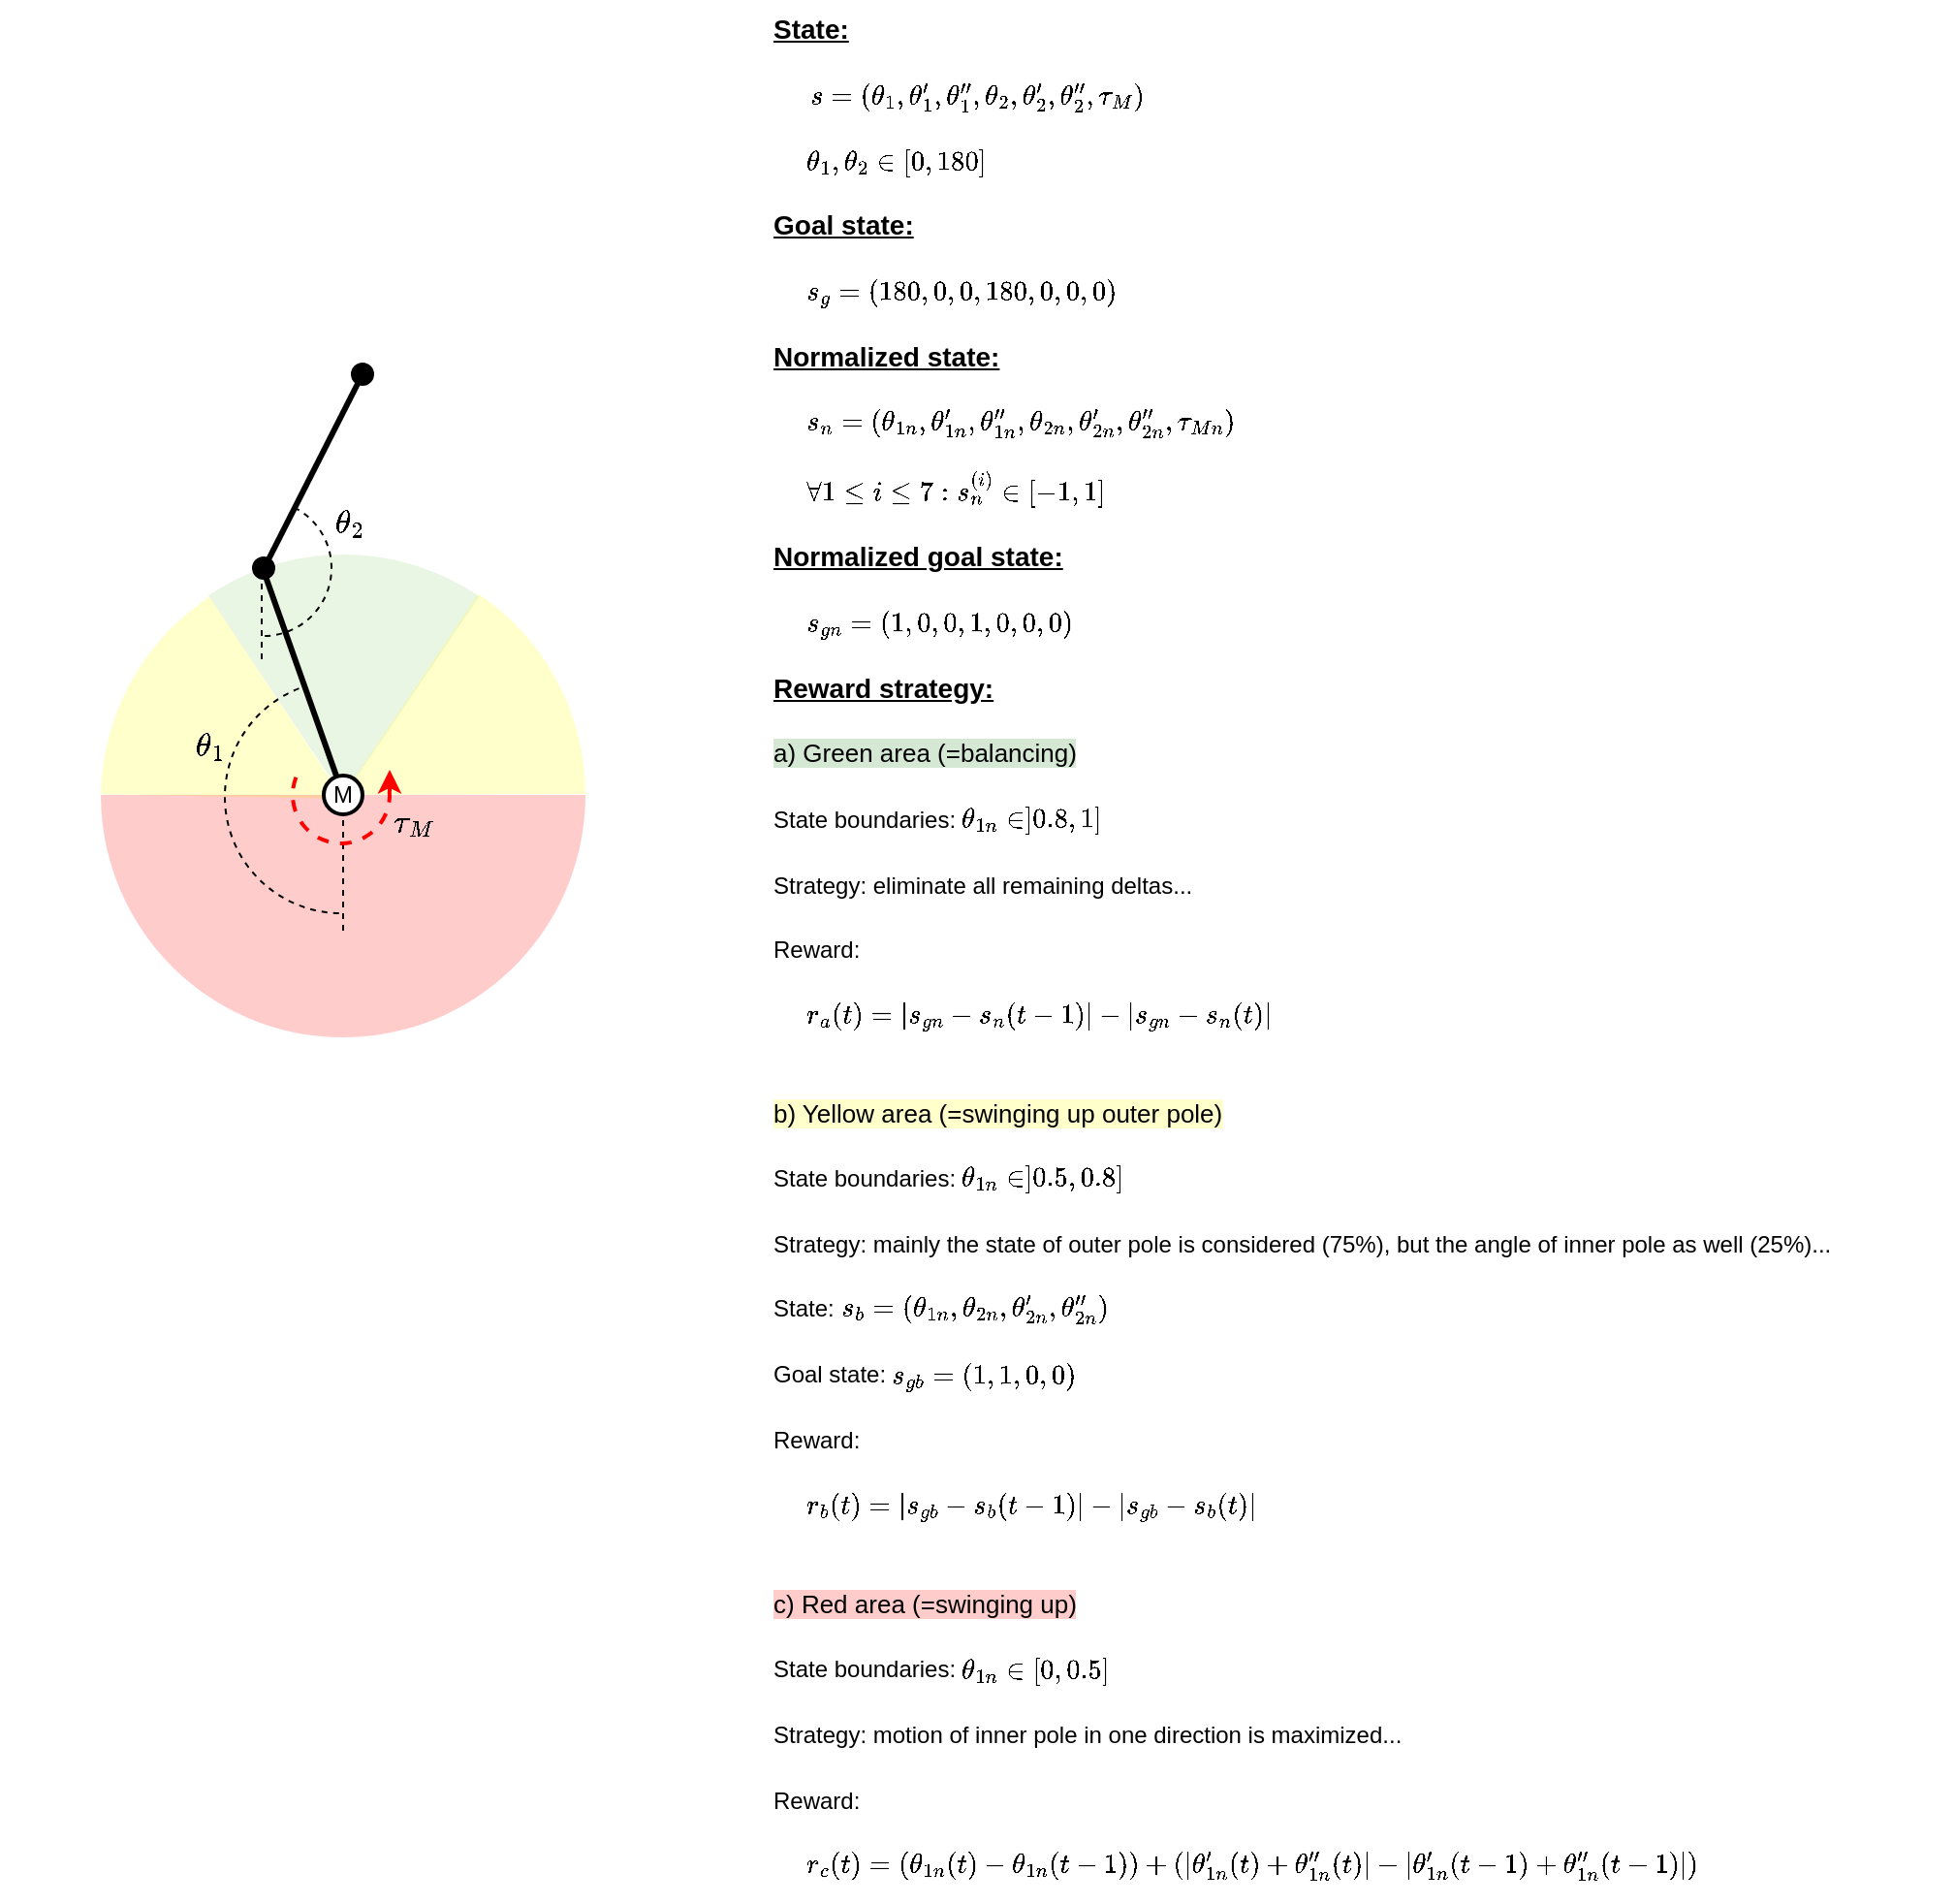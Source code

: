 <mxfile version="20.3.0" type="device"><diagram id="SoAf9DNDnfPF7d_BgXNH" name="Page-1"><mxGraphModel dx="1969" dy="1293" grid="0" gridSize="10" guides="1" tooltips="1" connect="1" arrows="1" fold="1" page="1" pageScale="1" pageWidth="827" pageHeight="1169" math="1" shadow="0"><root><mxCell id="0"/><mxCell id="1" parent="0"/><mxCell id="RjdXj3tlq7jlihEZckTk-12" value="" style="verticalLabelPosition=bottom;verticalAlign=top;html=1;shape=mxgraph.basic.partConcEllipse;startAngle=0.378;endAngle=0.532;arcWidth=1.24;dashed=1;strokeColor=none;strokeWidth=2;fillColor=#FFFF00;opacity=20;rotation=135;" vertex="1" parent="1"><mxGeometry x="90" y="327" width="250" height="250" as="geometry"/></mxCell><mxCell id="RjdXj3tlq7jlihEZckTk-23" value="&lt;u style=&quot;font-weight: bold;&quot;&gt;State:&lt;/u&gt;&lt;br&gt;&lt;br&gt;&amp;nbsp; &amp;nbsp; &amp;nbsp;&lt;font style=&quot;font-size: 12px;&quot;&gt;\(s = (\theta_1,&amp;nbsp;\theta_1',\theta_1'', \theta_2, \theta_2', \theta_2'', \tau_M)\)&lt;br&gt;&lt;br&gt;&amp;nbsp; &amp;nbsp; &amp;nbsp;\(\theta_1, \theta_2 \in [0,180]\)&lt;/font&gt;&lt;br&gt;&lt;u style=&quot;font-weight: bold;&quot;&gt;&lt;br&gt;&lt;/u&gt;&lt;u style=&quot;font-weight: bold;&quot;&gt;Goal state:&lt;/u&gt;&lt;br&gt;&lt;br&gt;&lt;font style=&quot;font-size: 12px;&quot;&gt;&amp;nbsp; &amp;nbsp; &amp;nbsp;\(s_g = ( 180,0,0,180,0,0,0 )\)&lt;/font&gt;&lt;br&gt;&lt;u style=&quot;font-weight: bold;&quot;&gt;&lt;br&gt;Normalized state:&lt;/u&gt;&lt;br&gt;&lt;br&gt;&lt;font style=&quot;font-size: 12px;&quot;&gt;&amp;nbsp; &amp;nbsp; &amp;nbsp;\(s_n = (\theta_{1n},&amp;nbsp;\theta_{1n}',\theta_{1n}'', \theta_{2n}, \theta_{2n}', \theta_{2n}'', \tau_{Mn})\)&lt;br&gt;&lt;br&gt;&amp;nbsp; &amp;nbsp; &amp;nbsp;\(\forall 1\le i \le 7: s_n^{(i)} \in [-1,1]\)&lt;br&gt;&lt;/font&gt;&lt;u style=&quot;font-weight: bold;&quot;&gt;&lt;br&gt;&lt;/u&gt;&lt;u style=&quot;font-weight: bold;&quot;&gt;Normalized goal state:&lt;/u&gt;&lt;br&gt;&lt;br&gt;&lt;font style=&quot;font-size: 12px;&quot;&gt;&amp;nbsp; &amp;nbsp; &amp;nbsp;\(s_{gn} = ( 1,0,0,1,0,0,0 )\)&lt;/font&gt;&lt;br&gt;&lt;b style=&quot;text-decoration-line: underline;&quot;&gt;&lt;br&gt;Reward strategy:&lt;/b&gt;&lt;br&gt;&lt;br&gt;&lt;font style=&quot;font-size: 13px;&quot;&gt;&lt;span style=&quot;background-color: rgb(213, 232, 212);&quot;&gt;a) Green area (=balancing)&lt;/span&gt;&lt;br&gt;&lt;/font&gt;&lt;font style=&quot;font-size: 12px;&quot;&gt;&lt;font style=&quot;font-size: 12px;&quot;&gt;&lt;br&gt;State boundaries: \(\theta_{1n} \in ]0.8, 1]\)&lt;br&gt;&lt;br&gt;Strategy: eliminate all remaining deltas...&lt;/font&gt;&lt;br&gt;&lt;br&gt;Reward: &lt;br&gt;&lt;br&gt;&amp;nbsp; &amp;nbsp; &amp;nbsp;\(r_a(t) = |s_{gn} - s_n(t-1)| - |s_{gn} - s_n(t)|\)&lt;br&gt;&lt;br&gt;&lt;/font&gt;&lt;span style=&quot;background-color: rgb(255, 255, 204); font-size: 13px;&quot;&gt;&lt;font style=&quot;font-size: 13px;&quot;&gt;&lt;br&gt;&lt;/font&gt;&lt;span style=&quot;font-size: 13px;&quot;&gt;b) Yellow area (=swinging up outer pole)&lt;/span&gt;&lt;/span&gt;&lt;br&gt;&lt;font style=&quot;font-size: 12px;&quot;&gt;&lt;br&gt;State boundaries: \(\theta_{1n} \in ]0.5, 0.8]\)&lt;br&gt;&lt;br&gt;Strategy: mainly the state of outer pole is considered (75%), but the angle of inner pole as well (25%)...&lt;br&gt;&lt;br&gt;State: \(s_b = (\theta_{1n}, \theta_{2n}, \theta_{2n}', \theta_{2n}'') \)&lt;br&gt;&lt;br&gt;Goal state: \(s_{gb} = (1,1,0,0) \)&lt;br&gt;&lt;/font&gt;&lt;font style=&quot;font-size: 12px;&quot;&gt;&lt;br&gt;Reward:&lt;/font&gt;&lt;span style=&quot;font-size: 12px;&quot;&gt;&amp;nbsp;&lt;br&gt;&lt;br&gt;&amp;nbsp; &amp;nbsp; &amp;nbsp;\(r_b(t) = |s_{gb} - s_b(t-1)| - |s_{gb} - s_b(t)|\)&lt;/span&gt;&lt;br style=&quot;font-size: 12px;&quot;&gt;&lt;span style=&quot;background-color: rgb(255, 204, 204); font-size: 13px;&quot;&gt;&lt;font style=&quot;font-size: 13px;&quot;&gt;&lt;br&gt;&lt;br&gt;&lt;/font&gt;&lt;font style=&quot;font-size: 13px;&quot;&gt;c) Red area (=swinging up)&lt;/font&gt;&lt;/span&gt;&lt;font style=&quot;font-size: 13px;&quot;&gt;&lt;br&gt;&lt;/font&gt;&lt;font style=&quot;font-size: 12px;&quot;&gt;&lt;br&gt;State boundaries: \(\theta_{1n} \in [0, 0.5]\)&lt;br&gt;&lt;br&gt;Strategy: motion of inner pole in one direction is maximized...&lt;/font&gt;&lt;br&gt;&lt;font style=&quot;font-size: 12px;&quot;&gt;&lt;br&gt;Reward: &lt;br&gt;&lt;br&gt;&amp;nbsp; &amp;nbsp; &amp;nbsp;\(r_c(t) = ( \theta_{1n}(t) - \theta_{1n}(t-1)) + ( |\theta_{1n}'(t) + \theta_{1n}''(t)| - |\theta_{1n}'(t-1) + \theta_{1n}''(t-1)|)\)&lt;/font&gt;" style="text;html=1;strokeColor=none;fillColor=none;align=left;verticalAlign=top;whiteSpace=wrap;rounded=0;dashed=1;strokeWidth=2;fontSize=14;" vertex="1" parent="1"><mxGeometry x="435" y="40" width="610" height="850" as="geometry"/></mxCell><mxCell id="RjdXj3tlq7jlihEZckTk-32" value="" style="group" vertex="1" connectable="0" parent="1"><mxGeometry x="61.907" y="228" width="306.186" height="375.093" as="geometry"/></mxCell><mxCell id="RjdXj3tlq7jlihEZckTk-10" value="" style="verticalLabelPosition=bottom;verticalAlign=top;html=1;shape=mxgraph.basic.partConcEllipse;startAngle=0.406;endAngle=0.595;arcWidth=1.24;dashed=1;strokeColor=none;strokeWidth=2;fillColor=#97D077;opacity=20;rotation=-180;" vertex="1" parent="RjdXj3tlq7jlihEZckTk-32"><mxGeometry x="28.093" y="98" width="250" height="250" as="geometry"/></mxCell><mxCell id="RjdXj3tlq7jlihEZckTk-9" value="" style="verticalLabelPosition=bottom;verticalAlign=top;html=1;shape=mxgraph.basic.partConcEllipse;startAngle=0.25;endAngle=0.75;arcWidth=1.24;dashed=1;strokeColor=none;strokeWidth=2;fillColor=#FF0000;opacity=20;" vertex="1" parent="RjdXj3tlq7jlihEZckTk-32"><mxGeometry x="28.093" y="97" width="250" height="250" as="geometry"/></mxCell><mxCell id="RjdXj3tlq7jlihEZckTk-1" value="" style="endArrow=none;html=1;rounded=0;strokeWidth=3;exitX=0.665;exitY=0.969;exitDx=0;exitDy=0;exitPerimeter=0;" edge="1" parent="RjdXj3tlq7jlihEZckTk-32" source="RjdXj3tlq7jlihEZckTk-10" target="RjdXj3tlq7jlihEZckTk-6"><mxGeometry width="50" height="50" relative="1" as="geometry"><mxPoint x="73.093" y="102" as="sourcePoint"/><mxPoint x="147.487" y="176.393" as="targetPoint"/></mxGeometry></mxCell><mxCell id="RjdXj3tlq7jlihEZckTk-3" value="" style="endArrow=none;html=1;rounded=0;strokeWidth=3;bendable=0;sketch=0;exitX=0.665;exitY=0.976;exitDx=0;exitDy=0;exitPerimeter=0;" edge="1" parent="RjdXj3tlq7jlihEZckTk-32"><mxGeometry width="50" height="50" relative="1" as="geometry"><mxPoint x="111.843" y="106" as="sourcePoint"/><mxPoint x="163.093" y="5" as="targetPoint"/></mxGeometry></mxCell><mxCell id="RjdXj3tlq7jlihEZckTk-11" value="" style="verticalLabelPosition=bottom;verticalAlign=top;html=1;shape=mxgraph.basic.partConcEllipse;startAngle=0.386;endAngle=0.541;arcWidth=1.24;dashed=1;strokeColor=none;strokeWidth=2;fillColor=#FFFF00;opacity=20;rotation=-105;" vertex="1" parent="RjdXj3tlq7jlihEZckTk-32"><mxGeometry x="28.093" y="97" width="250" height="250" as="geometry"/></mxCell><mxCell id="RjdXj3tlq7jlihEZckTk-6" value="M" style="ellipse;whiteSpace=wrap;html=1;aspect=fixed;strokeWidth=2;" vertex="1" parent="RjdXj3tlq7jlihEZckTk-32"><mxGeometry x="143.093" y="212" width="20" height="20" as="geometry"/></mxCell><mxCell id="RjdXj3tlq7jlihEZckTk-13" value="" style="ellipse;whiteSpace=wrap;html=1;aspect=fixed;strokeWidth=2;fillColor=#000000;" vertex="1" parent="RjdXj3tlq7jlihEZckTk-32"><mxGeometry x="107.093" y="100" width="10" height="10" as="geometry"/></mxCell><mxCell id="RjdXj3tlq7jlihEZckTk-14" value="" style="ellipse;whiteSpace=wrap;html=1;aspect=fixed;strokeWidth=2;fillColor=#000000;" vertex="1" parent="RjdXj3tlq7jlihEZckTk-32"><mxGeometry x="158.093" width="10" height="10" as="geometry"/></mxCell><mxCell id="RjdXj3tlq7jlihEZckTk-16" value="\(\theta_1\)" style="text;html=1;strokeColor=none;fillColor=none;align=center;verticalAlign=middle;whiteSpace=wrap;rounded=0;dashed=1;strokeWidth=2;opacity=20;fontSize=14;" vertex="1" parent="RjdXj3tlq7jlihEZckTk-32"><mxGeometry x="55.093" y="182" width="60" height="30" as="geometry"/></mxCell><mxCell id="RjdXj3tlq7jlihEZckTk-20" value="\(\theta_2\)" style="text;html=1;strokeColor=none;fillColor=none;align=center;verticalAlign=middle;whiteSpace=wrap;rounded=0;dashed=1;strokeWidth=2;opacity=20;fontSize=14;" vertex="1" parent="RjdXj3tlq7jlihEZckTk-32"><mxGeometry x="127.093" y="67" width="60" height="30" as="geometry"/></mxCell><mxCell id="RjdXj3tlq7jlihEZckTk-21" value="" style="endArrow=none;dashed=1;html=1;rounded=0;sketch=0;strokeWidth=1;fontSize=14;" edge="1" parent="RjdXj3tlq7jlihEZckTk-32"><mxGeometry width="50" height="50" relative="1" as="geometry"><mxPoint x="153.093" y="292" as="sourcePoint"/><mxPoint x="153.093" y="232" as="targetPoint"/></mxGeometry></mxCell><mxCell id="RjdXj3tlq7jlihEZckTk-22" value="" style="endArrow=none;dashed=1;html=1;rounded=0;sketch=0;strokeWidth=1;fontSize=14;" edge="1" parent="RjdXj3tlq7jlihEZckTk-32"><mxGeometry width="50" height="50" relative="1" as="geometry"><mxPoint x="111.093" y="152" as="sourcePoint"/><mxPoint x="111.093" y="109" as="targetPoint"/></mxGeometry></mxCell><mxCell id="RjdXj3tlq7jlihEZckTk-29" value="" style="verticalLabelPosition=bottom;verticalAlign=top;html=1;shape=mxgraph.basic.arc;startAngle=0.503;endAngle=0.944;dashed=1;labelBackgroundColor=#FFCCCC;strokeColor=default;strokeWidth=1;fontSize=12;fontColor=#FF0000;fillColor=none;" vertex="1" parent="RjdXj3tlq7jlihEZckTk-32"><mxGeometry x="92.093" y="163" width="120" height="120" as="geometry"/></mxCell><mxCell id="RjdXj3tlq7jlihEZckTk-30" value="" style="group" vertex="1" connectable="0" parent="RjdXj3tlq7jlihEZckTk-32"><mxGeometry x="127.093" y="197" width="50" height="50" as="geometry"/></mxCell><mxCell id="RjdXj3tlq7jlihEZckTk-24" value="\(\tau_M\)" style="verticalLabelPosition=middle;verticalAlign=bottom;html=1;shape=mxgraph.basic.arc;startAngle=0.236;endAngle=0.83;dashed=1;strokeColor=#FF0000;strokeWidth=2;fontSize=14;fillColor=none;align=left;labelPosition=right;" vertex="1" parent="RjdXj3tlq7jlihEZckTk-30"><mxGeometry width="50" height="50" as="geometry"/></mxCell><mxCell id="RjdXj3tlq7jlihEZckTk-27" value="" style="endArrow=classic;html=1;rounded=0;sketch=0;strokeWidth=2;fontSize=12;strokeColor=#FF0000;" edge="1" parent="RjdXj3tlq7jlihEZckTk-30"><mxGeometry width="50" height="50" relative="1" as="geometry"><mxPoint x="50" y="23" as="sourcePoint"/><mxPoint x="50" y="12" as="targetPoint"/></mxGeometry></mxCell><mxCell id="RjdXj3tlq7jlihEZckTk-31" value="" style="verticalLabelPosition=bottom;verticalAlign=top;html=1;shape=mxgraph.basic.arc;startAngle=0.574;endAngle=0.005;dashed=1;labelBackgroundColor=#FFCCCC;strokeColor=default;strokeWidth=1;fontSize=12;fontColor=#FF0000;fillColor=none;rotation=-180;" vertex="1" parent="RjdXj3tlq7jlihEZckTk-32"><mxGeometry x="77.093" y="70" width="70" height="70" as="geometry"/></mxCell></root></mxGraphModel></diagram></mxfile>